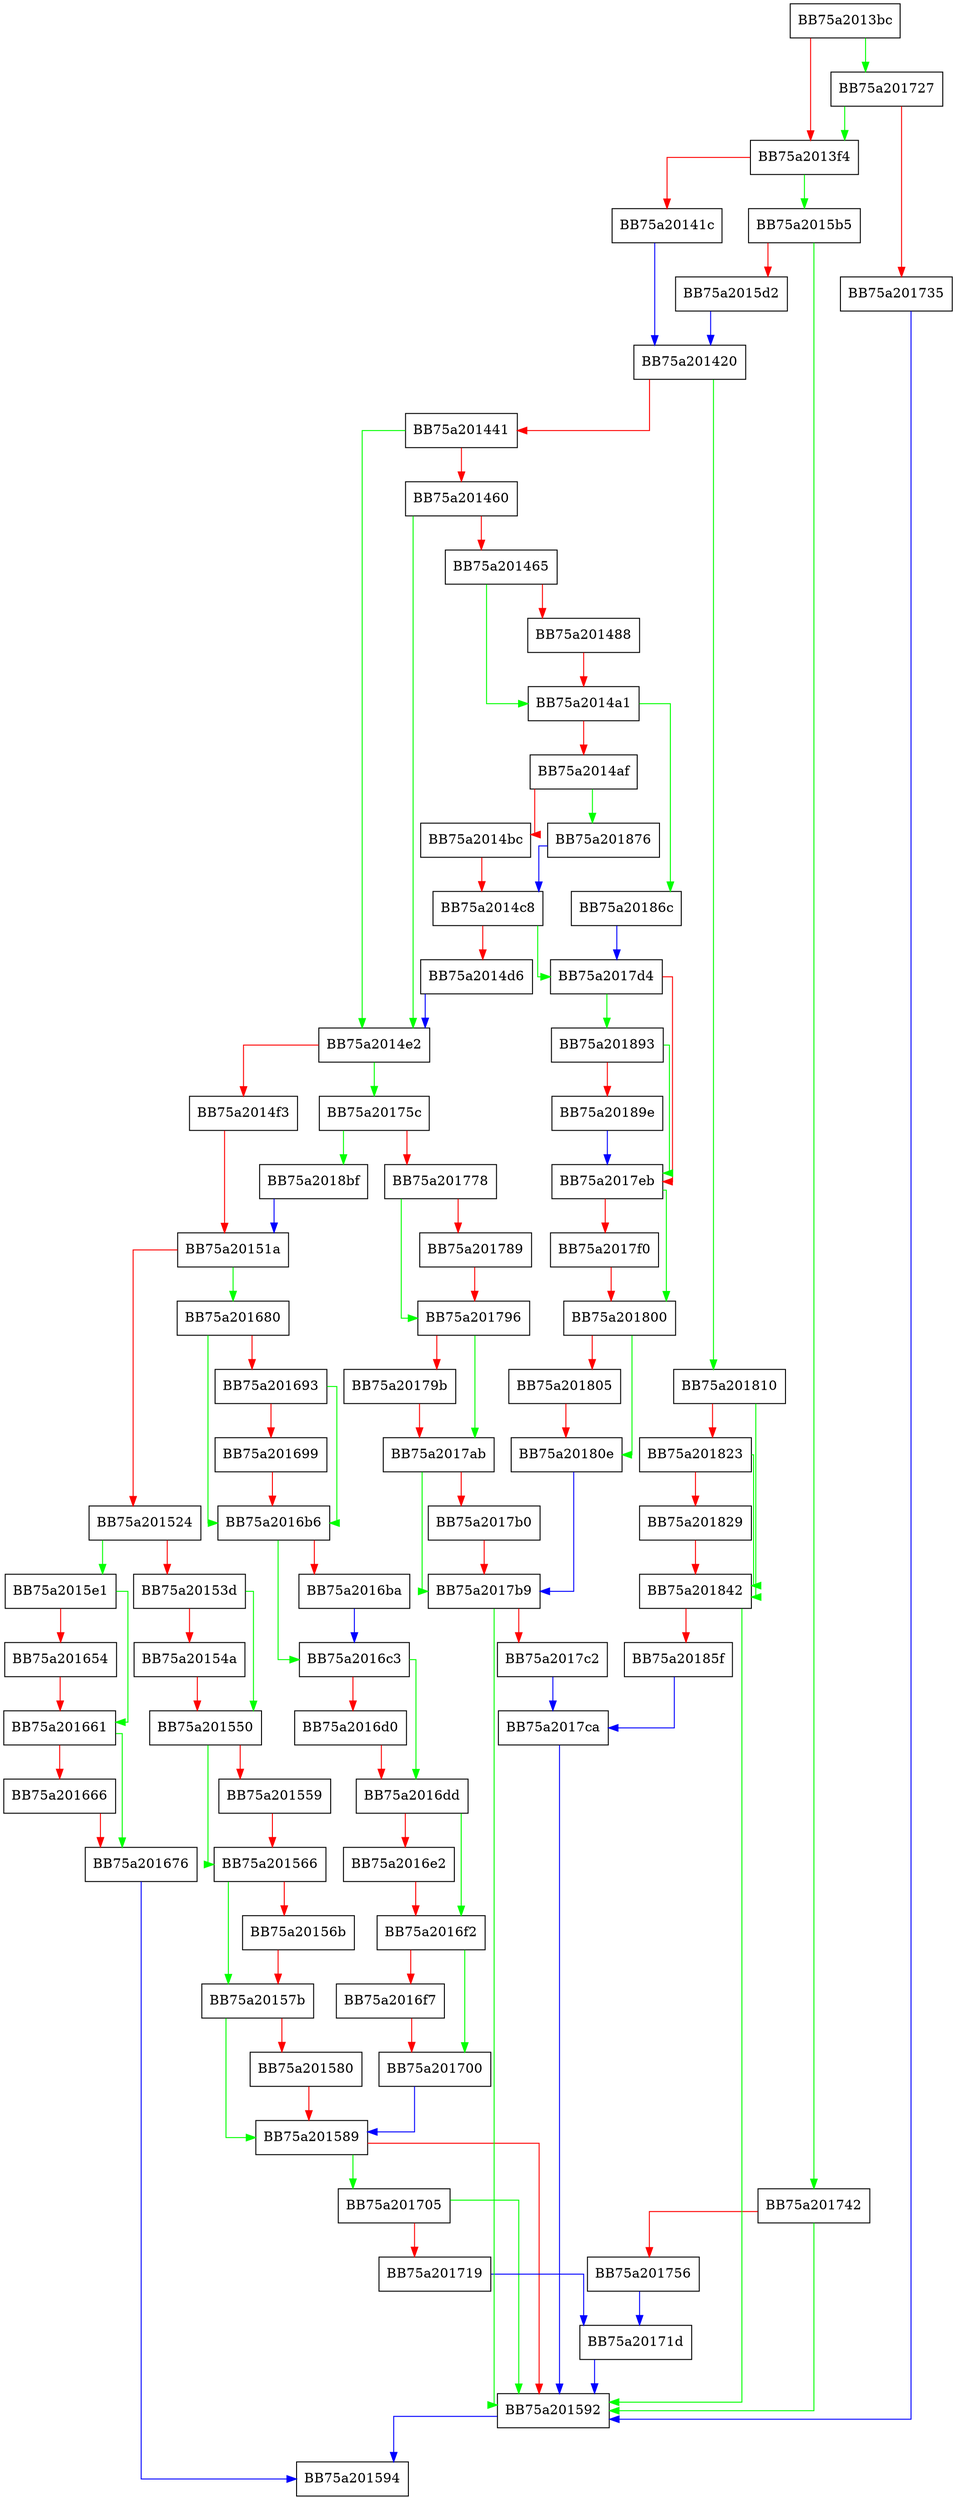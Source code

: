 digraph RegOpenKeyWorker {
  node [shape="box"];
  graph [splines=ortho];
  BB75a2013bc -> BB75a201727 [color="green"];
  BB75a2013bc -> BB75a2013f4 [color="red"];
  BB75a2013f4 -> BB75a2015b5 [color="green"];
  BB75a2013f4 -> BB75a20141c [color="red"];
  BB75a20141c -> BB75a201420 [color="blue"];
  BB75a201420 -> BB75a201810 [color="green"];
  BB75a201420 -> BB75a201441 [color="red"];
  BB75a201441 -> BB75a2014e2 [color="green"];
  BB75a201441 -> BB75a201460 [color="red"];
  BB75a201460 -> BB75a2014e2 [color="green"];
  BB75a201460 -> BB75a201465 [color="red"];
  BB75a201465 -> BB75a2014a1 [color="green"];
  BB75a201465 -> BB75a201488 [color="red"];
  BB75a201488 -> BB75a2014a1 [color="red"];
  BB75a2014a1 -> BB75a20186c [color="green"];
  BB75a2014a1 -> BB75a2014af [color="red"];
  BB75a2014af -> BB75a201876 [color="green"];
  BB75a2014af -> BB75a2014bc [color="red"];
  BB75a2014bc -> BB75a2014c8 [color="red"];
  BB75a2014c8 -> BB75a2017d4 [color="green"];
  BB75a2014c8 -> BB75a2014d6 [color="red"];
  BB75a2014d6 -> BB75a2014e2 [color="blue"];
  BB75a2014e2 -> BB75a20175c [color="green"];
  BB75a2014e2 -> BB75a2014f3 [color="red"];
  BB75a2014f3 -> BB75a20151a [color="red"];
  BB75a20151a -> BB75a201680 [color="green"];
  BB75a20151a -> BB75a201524 [color="red"];
  BB75a201524 -> BB75a2015e1 [color="green"];
  BB75a201524 -> BB75a20153d [color="red"];
  BB75a20153d -> BB75a201550 [color="green"];
  BB75a20153d -> BB75a20154a [color="red"];
  BB75a20154a -> BB75a201550 [color="red"];
  BB75a201550 -> BB75a201566 [color="green"];
  BB75a201550 -> BB75a201559 [color="red"];
  BB75a201559 -> BB75a201566 [color="red"];
  BB75a201566 -> BB75a20157b [color="green"];
  BB75a201566 -> BB75a20156b [color="red"];
  BB75a20156b -> BB75a20157b [color="red"];
  BB75a20157b -> BB75a201589 [color="green"];
  BB75a20157b -> BB75a201580 [color="red"];
  BB75a201580 -> BB75a201589 [color="red"];
  BB75a201589 -> BB75a201705 [color="green"];
  BB75a201589 -> BB75a201592 [color="red"];
  BB75a201592 -> BB75a201594 [color="blue"];
  BB75a2015b5 -> BB75a201742 [color="green"];
  BB75a2015b5 -> BB75a2015d2 [color="red"];
  BB75a2015d2 -> BB75a201420 [color="blue"];
  BB75a2015e1 -> BB75a201661 [color="green"];
  BB75a2015e1 -> BB75a201654 [color="red"];
  BB75a201654 -> BB75a201661 [color="red"];
  BB75a201661 -> BB75a201676 [color="green"];
  BB75a201661 -> BB75a201666 [color="red"];
  BB75a201666 -> BB75a201676 [color="red"];
  BB75a201676 -> BB75a201594 [color="blue"];
  BB75a201680 -> BB75a2016b6 [color="green"];
  BB75a201680 -> BB75a201693 [color="red"];
  BB75a201693 -> BB75a2016b6 [color="green"];
  BB75a201693 -> BB75a201699 [color="red"];
  BB75a201699 -> BB75a2016b6 [color="red"];
  BB75a2016b6 -> BB75a2016c3 [color="green"];
  BB75a2016b6 -> BB75a2016ba [color="red"];
  BB75a2016ba -> BB75a2016c3 [color="blue"];
  BB75a2016c3 -> BB75a2016dd [color="green"];
  BB75a2016c3 -> BB75a2016d0 [color="red"];
  BB75a2016d0 -> BB75a2016dd [color="red"];
  BB75a2016dd -> BB75a2016f2 [color="green"];
  BB75a2016dd -> BB75a2016e2 [color="red"];
  BB75a2016e2 -> BB75a2016f2 [color="red"];
  BB75a2016f2 -> BB75a201700 [color="green"];
  BB75a2016f2 -> BB75a2016f7 [color="red"];
  BB75a2016f7 -> BB75a201700 [color="red"];
  BB75a201700 -> BB75a201589 [color="blue"];
  BB75a201705 -> BB75a201592 [color="green"];
  BB75a201705 -> BB75a201719 [color="red"];
  BB75a201719 -> BB75a20171d [color="blue"];
  BB75a20171d -> BB75a201592 [color="blue"];
  BB75a201727 -> BB75a2013f4 [color="green"];
  BB75a201727 -> BB75a201735 [color="red"];
  BB75a201735 -> BB75a201592 [color="blue"];
  BB75a201742 -> BB75a201592 [color="green"];
  BB75a201742 -> BB75a201756 [color="red"];
  BB75a201756 -> BB75a20171d [color="blue"];
  BB75a20175c -> BB75a2018bf [color="green"];
  BB75a20175c -> BB75a201778 [color="red"];
  BB75a201778 -> BB75a201796 [color="green"];
  BB75a201778 -> BB75a201789 [color="red"];
  BB75a201789 -> BB75a201796 [color="red"];
  BB75a201796 -> BB75a2017ab [color="green"];
  BB75a201796 -> BB75a20179b [color="red"];
  BB75a20179b -> BB75a2017ab [color="red"];
  BB75a2017ab -> BB75a2017b9 [color="green"];
  BB75a2017ab -> BB75a2017b0 [color="red"];
  BB75a2017b0 -> BB75a2017b9 [color="red"];
  BB75a2017b9 -> BB75a201592 [color="green"];
  BB75a2017b9 -> BB75a2017c2 [color="red"];
  BB75a2017c2 -> BB75a2017ca [color="blue"];
  BB75a2017ca -> BB75a201592 [color="blue"];
  BB75a2017d4 -> BB75a201893 [color="green"];
  BB75a2017d4 -> BB75a2017eb [color="red"];
  BB75a2017eb -> BB75a201800 [color="green"];
  BB75a2017eb -> BB75a2017f0 [color="red"];
  BB75a2017f0 -> BB75a201800 [color="red"];
  BB75a201800 -> BB75a20180e [color="green"];
  BB75a201800 -> BB75a201805 [color="red"];
  BB75a201805 -> BB75a20180e [color="red"];
  BB75a20180e -> BB75a2017b9 [color="blue"];
  BB75a201810 -> BB75a201842 [color="green"];
  BB75a201810 -> BB75a201823 [color="red"];
  BB75a201823 -> BB75a201842 [color="green"];
  BB75a201823 -> BB75a201829 [color="red"];
  BB75a201829 -> BB75a201842 [color="red"];
  BB75a201842 -> BB75a201592 [color="green"];
  BB75a201842 -> BB75a20185f [color="red"];
  BB75a20185f -> BB75a2017ca [color="blue"];
  BB75a20186c -> BB75a2017d4 [color="blue"];
  BB75a201876 -> BB75a2014c8 [color="blue"];
  BB75a201893 -> BB75a2017eb [color="green"];
  BB75a201893 -> BB75a20189e [color="red"];
  BB75a20189e -> BB75a2017eb [color="blue"];
  BB75a2018bf -> BB75a20151a [color="blue"];
}